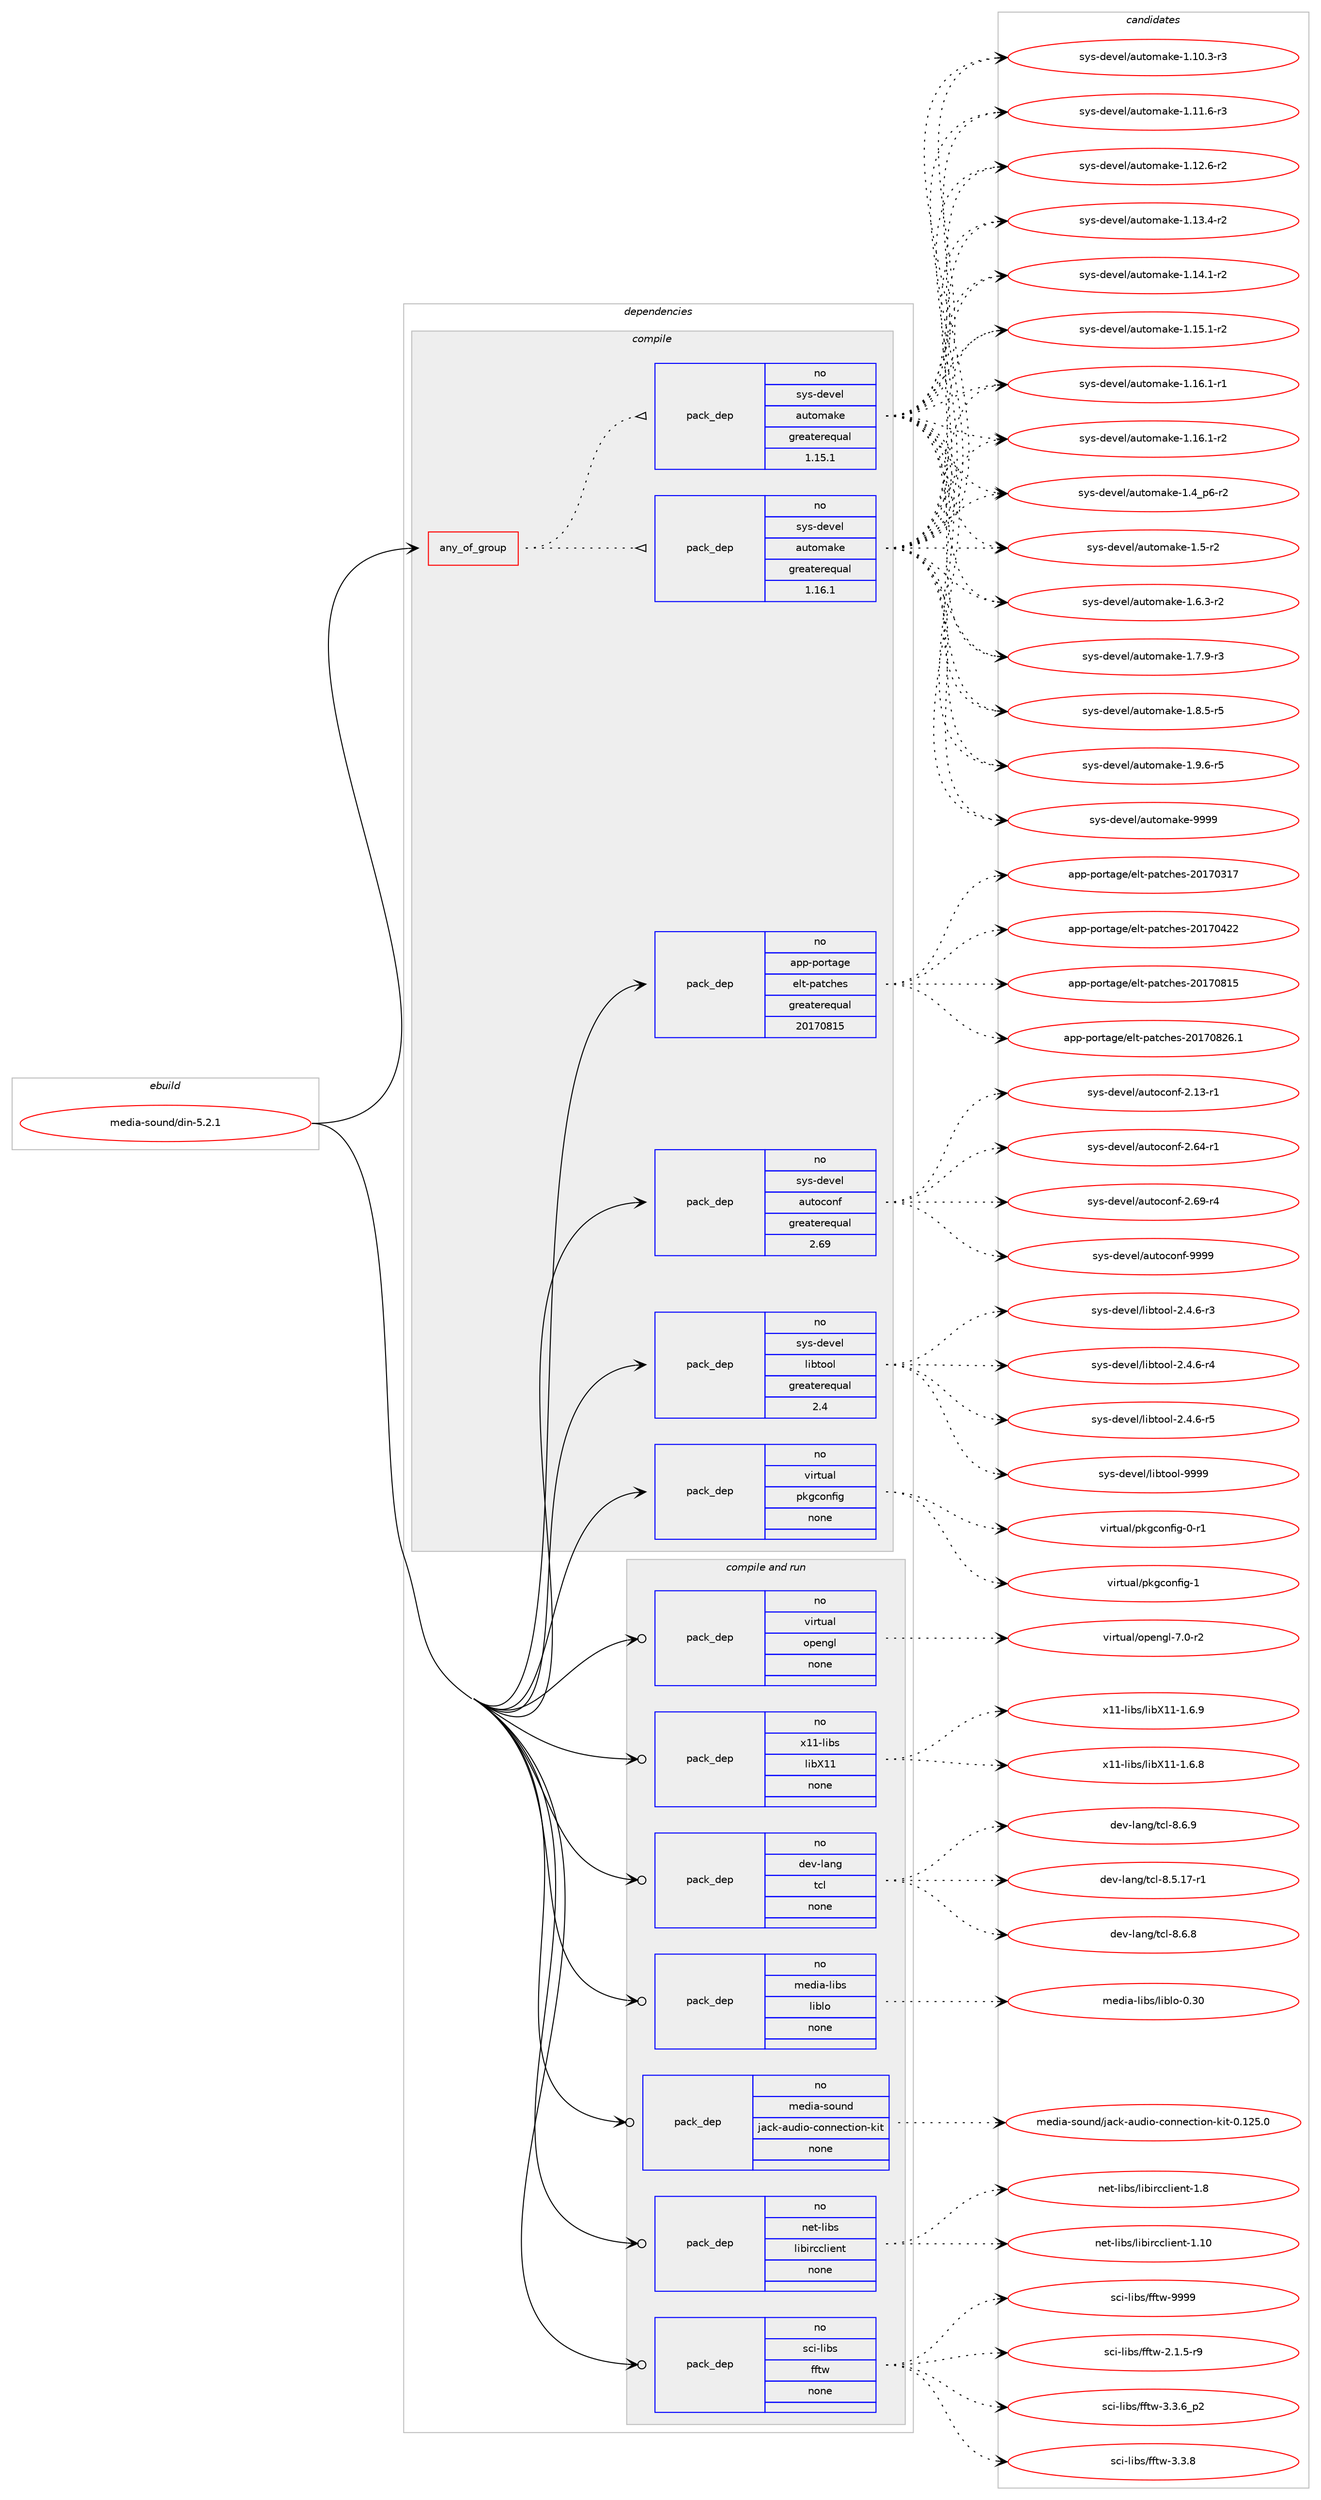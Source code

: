 digraph prolog {

# *************
# Graph options
# *************

newrank=true;
concentrate=true;
compound=true;
graph [rankdir=LR,fontname=Helvetica,fontsize=10,ranksep=1.5];#, ranksep=2.5, nodesep=0.2];
edge  [arrowhead=vee];
node  [fontname=Helvetica,fontsize=10];

# **********
# The ebuild
# **********

subgraph cluster_leftcol {
color=gray;
rank=same;
label=<<i>ebuild</i>>;
id [label="media-sound/din-5.2.1", color=red, width=4, href="../media-sound/din-5.2.1.svg"];
}

# ****************
# The dependencies
# ****************

subgraph cluster_midcol {
color=gray;
label=<<i>dependencies</i>>;
subgraph cluster_compile {
fillcolor="#eeeeee";
style=filled;
label=<<i>compile</i>>;
subgraph any13498 {
dependency798384 [label=<<TABLE BORDER="0" CELLBORDER="1" CELLSPACING="0" CELLPADDING="4"><TR><TD CELLPADDING="10">any_of_group</TD></TR></TABLE>>, shape=none, color=red];subgraph pack590572 {
dependency798385 [label=<<TABLE BORDER="0" CELLBORDER="1" CELLSPACING="0" CELLPADDING="4" WIDTH="220"><TR><TD ROWSPAN="6" CELLPADDING="30">pack_dep</TD></TR><TR><TD WIDTH="110">no</TD></TR><TR><TD>sys-devel</TD></TR><TR><TD>automake</TD></TR><TR><TD>greaterequal</TD></TR><TR><TD>1.16.1</TD></TR></TABLE>>, shape=none, color=blue];
}
dependency798384:e -> dependency798385:w [weight=20,style="dotted",arrowhead="oinv"];
subgraph pack590573 {
dependency798386 [label=<<TABLE BORDER="0" CELLBORDER="1" CELLSPACING="0" CELLPADDING="4" WIDTH="220"><TR><TD ROWSPAN="6" CELLPADDING="30">pack_dep</TD></TR><TR><TD WIDTH="110">no</TD></TR><TR><TD>sys-devel</TD></TR><TR><TD>automake</TD></TR><TR><TD>greaterequal</TD></TR><TR><TD>1.15.1</TD></TR></TABLE>>, shape=none, color=blue];
}
dependency798384:e -> dependency798386:w [weight=20,style="dotted",arrowhead="oinv"];
}
id:e -> dependency798384:w [weight=20,style="solid",arrowhead="vee"];
subgraph pack590574 {
dependency798387 [label=<<TABLE BORDER="0" CELLBORDER="1" CELLSPACING="0" CELLPADDING="4" WIDTH="220"><TR><TD ROWSPAN="6" CELLPADDING="30">pack_dep</TD></TR><TR><TD WIDTH="110">no</TD></TR><TR><TD>app-portage</TD></TR><TR><TD>elt-patches</TD></TR><TR><TD>greaterequal</TD></TR><TR><TD>20170815</TD></TR></TABLE>>, shape=none, color=blue];
}
id:e -> dependency798387:w [weight=20,style="solid",arrowhead="vee"];
subgraph pack590575 {
dependency798388 [label=<<TABLE BORDER="0" CELLBORDER="1" CELLSPACING="0" CELLPADDING="4" WIDTH="220"><TR><TD ROWSPAN="6" CELLPADDING="30">pack_dep</TD></TR><TR><TD WIDTH="110">no</TD></TR><TR><TD>sys-devel</TD></TR><TR><TD>autoconf</TD></TR><TR><TD>greaterequal</TD></TR><TR><TD>2.69</TD></TR></TABLE>>, shape=none, color=blue];
}
id:e -> dependency798388:w [weight=20,style="solid",arrowhead="vee"];
subgraph pack590576 {
dependency798389 [label=<<TABLE BORDER="0" CELLBORDER="1" CELLSPACING="0" CELLPADDING="4" WIDTH="220"><TR><TD ROWSPAN="6" CELLPADDING="30">pack_dep</TD></TR><TR><TD WIDTH="110">no</TD></TR><TR><TD>sys-devel</TD></TR><TR><TD>libtool</TD></TR><TR><TD>greaterequal</TD></TR><TR><TD>2.4</TD></TR></TABLE>>, shape=none, color=blue];
}
id:e -> dependency798389:w [weight=20,style="solid",arrowhead="vee"];
subgraph pack590577 {
dependency798390 [label=<<TABLE BORDER="0" CELLBORDER="1" CELLSPACING="0" CELLPADDING="4" WIDTH="220"><TR><TD ROWSPAN="6" CELLPADDING="30">pack_dep</TD></TR><TR><TD WIDTH="110">no</TD></TR><TR><TD>virtual</TD></TR><TR><TD>pkgconfig</TD></TR><TR><TD>none</TD></TR><TR><TD></TD></TR></TABLE>>, shape=none, color=blue];
}
id:e -> dependency798390:w [weight=20,style="solid",arrowhead="vee"];
}
subgraph cluster_compileandrun {
fillcolor="#eeeeee";
style=filled;
label=<<i>compile and run</i>>;
subgraph pack590578 {
dependency798391 [label=<<TABLE BORDER="0" CELLBORDER="1" CELLSPACING="0" CELLPADDING="4" WIDTH="220"><TR><TD ROWSPAN="6" CELLPADDING="30">pack_dep</TD></TR><TR><TD WIDTH="110">no</TD></TR><TR><TD>dev-lang</TD></TR><TR><TD>tcl</TD></TR><TR><TD>none</TD></TR><TR><TD></TD></TR></TABLE>>, shape=none, color=blue];
}
id:e -> dependency798391:w [weight=20,style="solid",arrowhead="odotvee"];
subgraph pack590579 {
dependency798392 [label=<<TABLE BORDER="0" CELLBORDER="1" CELLSPACING="0" CELLPADDING="4" WIDTH="220"><TR><TD ROWSPAN="6" CELLPADDING="30">pack_dep</TD></TR><TR><TD WIDTH="110">no</TD></TR><TR><TD>media-libs</TD></TR><TR><TD>liblo</TD></TR><TR><TD>none</TD></TR><TR><TD></TD></TR></TABLE>>, shape=none, color=blue];
}
id:e -> dependency798392:w [weight=20,style="solid",arrowhead="odotvee"];
subgraph pack590580 {
dependency798393 [label=<<TABLE BORDER="0" CELLBORDER="1" CELLSPACING="0" CELLPADDING="4" WIDTH="220"><TR><TD ROWSPAN="6" CELLPADDING="30">pack_dep</TD></TR><TR><TD WIDTH="110">no</TD></TR><TR><TD>media-sound</TD></TR><TR><TD>jack-audio-connection-kit</TD></TR><TR><TD>none</TD></TR><TR><TD></TD></TR></TABLE>>, shape=none, color=blue];
}
id:e -> dependency798393:w [weight=20,style="solid",arrowhead="odotvee"];
subgraph pack590581 {
dependency798394 [label=<<TABLE BORDER="0" CELLBORDER="1" CELLSPACING="0" CELLPADDING="4" WIDTH="220"><TR><TD ROWSPAN="6" CELLPADDING="30">pack_dep</TD></TR><TR><TD WIDTH="110">no</TD></TR><TR><TD>net-libs</TD></TR><TR><TD>libircclient</TD></TR><TR><TD>none</TD></TR><TR><TD></TD></TR></TABLE>>, shape=none, color=blue];
}
id:e -> dependency798394:w [weight=20,style="solid",arrowhead="odotvee"];
subgraph pack590582 {
dependency798395 [label=<<TABLE BORDER="0" CELLBORDER="1" CELLSPACING="0" CELLPADDING="4" WIDTH="220"><TR><TD ROWSPAN="6" CELLPADDING="30">pack_dep</TD></TR><TR><TD WIDTH="110">no</TD></TR><TR><TD>sci-libs</TD></TR><TR><TD>fftw</TD></TR><TR><TD>none</TD></TR><TR><TD></TD></TR></TABLE>>, shape=none, color=blue];
}
id:e -> dependency798395:w [weight=20,style="solid",arrowhead="odotvee"];
subgraph pack590583 {
dependency798396 [label=<<TABLE BORDER="0" CELLBORDER="1" CELLSPACING="0" CELLPADDING="4" WIDTH="220"><TR><TD ROWSPAN="6" CELLPADDING="30">pack_dep</TD></TR><TR><TD WIDTH="110">no</TD></TR><TR><TD>virtual</TD></TR><TR><TD>opengl</TD></TR><TR><TD>none</TD></TR><TR><TD></TD></TR></TABLE>>, shape=none, color=blue];
}
id:e -> dependency798396:w [weight=20,style="solid",arrowhead="odotvee"];
subgraph pack590584 {
dependency798397 [label=<<TABLE BORDER="0" CELLBORDER="1" CELLSPACING="0" CELLPADDING="4" WIDTH="220"><TR><TD ROWSPAN="6" CELLPADDING="30">pack_dep</TD></TR><TR><TD WIDTH="110">no</TD></TR><TR><TD>x11-libs</TD></TR><TR><TD>libX11</TD></TR><TR><TD>none</TD></TR><TR><TD></TD></TR></TABLE>>, shape=none, color=blue];
}
id:e -> dependency798397:w [weight=20,style="solid",arrowhead="odotvee"];
}
subgraph cluster_run {
fillcolor="#eeeeee";
style=filled;
label=<<i>run</i>>;
}
}

# **************
# The candidates
# **************

subgraph cluster_choices {
rank=same;
color=gray;
label=<<i>candidates</i>>;

subgraph choice590572 {
color=black;
nodesep=1;
choice11512111545100101118101108479711711611110997107101454946494846514511451 [label="sys-devel/automake-1.10.3-r3", color=red, width=4,href="../sys-devel/automake-1.10.3-r3.svg"];
choice11512111545100101118101108479711711611110997107101454946494946544511451 [label="sys-devel/automake-1.11.6-r3", color=red, width=4,href="../sys-devel/automake-1.11.6-r3.svg"];
choice11512111545100101118101108479711711611110997107101454946495046544511450 [label="sys-devel/automake-1.12.6-r2", color=red, width=4,href="../sys-devel/automake-1.12.6-r2.svg"];
choice11512111545100101118101108479711711611110997107101454946495146524511450 [label="sys-devel/automake-1.13.4-r2", color=red, width=4,href="../sys-devel/automake-1.13.4-r2.svg"];
choice11512111545100101118101108479711711611110997107101454946495246494511450 [label="sys-devel/automake-1.14.1-r2", color=red, width=4,href="../sys-devel/automake-1.14.1-r2.svg"];
choice11512111545100101118101108479711711611110997107101454946495346494511450 [label="sys-devel/automake-1.15.1-r2", color=red, width=4,href="../sys-devel/automake-1.15.1-r2.svg"];
choice11512111545100101118101108479711711611110997107101454946495446494511449 [label="sys-devel/automake-1.16.1-r1", color=red, width=4,href="../sys-devel/automake-1.16.1-r1.svg"];
choice11512111545100101118101108479711711611110997107101454946495446494511450 [label="sys-devel/automake-1.16.1-r2", color=red, width=4,href="../sys-devel/automake-1.16.1-r2.svg"];
choice115121115451001011181011084797117116111109971071014549465295112544511450 [label="sys-devel/automake-1.4_p6-r2", color=red, width=4,href="../sys-devel/automake-1.4_p6-r2.svg"];
choice11512111545100101118101108479711711611110997107101454946534511450 [label="sys-devel/automake-1.5-r2", color=red, width=4,href="../sys-devel/automake-1.5-r2.svg"];
choice115121115451001011181011084797117116111109971071014549465446514511450 [label="sys-devel/automake-1.6.3-r2", color=red, width=4,href="../sys-devel/automake-1.6.3-r2.svg"];
choice115121115451001011181011084797117116111109971071014549465546574511451 [label="sys-devel/automake-1.7.9-r3", color=red, width=4,href="../sys-devel/automake-1.7.9-r3.svg"];
choice115121115451001011181011084797117116111109971071014549465646534511453 [label="sys-devel/automake-1.8.5-r5", color=red, width=4,href="../sys-devel/automake-1.8.5-r5.svg"];
choice115121115451001011181011084797117116111109971071014549465746544511453 [label="sys-devel/automake-1.9.6-r5", color=red, width=4,href="../sys-devel/automake-1.9.6-r5.svg"];
choice115121115451001011181011084797117116111109971071014557575757 [label="sys-devel/automake-9999", color=red, width=4,href="../sys-devel/automake-9999.svg"];
dependency798385:e -> choice11512111545100101118101108479711711611110997107101454946494846514511451:w [style=dotted,weight="100"];
dependency798385:e -> choice11512111545100101118101108479711711611110997107101454946494946544511451:w [style=dotted,weight="100"];
dependency798385:e -> choice11512111545100101118101108479711711611110997107101454946495046544511450:w [style=dotted,weight="100"];
dependency798385:e -> choice11512111545100101118101108479711711611110997107101454946495146524511450:w [style=dotted,weight="100"];
dependency798385:e -> choice11512111545100101118101108479711711611110997107101454946495246494511450:w [style=dotted,weight="100"];
dependency798385:e -> choice11512111545100101118101108479711711611110997107101454946495346494511450:w [style=dotted,weight="100"];
dependency798385:e -> choice11512111545100101118101108479711711611110997107101454946495446494511449:w [style=dotted,weight="100"];
dependency798385:e -> choice11512111545100101118101108479711711611110997107101454946495446494511450:w [style=dotted,weight="100"];
dependency798385:e -> choice115121115451001011181011084797117116111109971071014549465295112544511450:w [style=dotted,weight="100"];
dependency798385:e -> choice11512111545100101118101108479711711611110997107101454946534511450:w [style=dotted,weight="100"];
dependency798385:e -> choice115121115451001011181011084797117116111109971071014549465446514511450:w [style=dotted,weight="100"];
dependency798385:e -> choice115121115451001011181011084797117116111109971071014549465546574511451:w [style=dotted,weight="100"];
dependency798385:e -> choice115121115451001011181011084797117116111109971071014549465646534511453:w [style=dotted,weight="100"];
dependency798385:e -> choice115121115451001011181011084797117116111109971071014549465746544511453:w [style=dotted,weight="100"];
dependency798385:e -> choice115121115451001011181011084797117116111109971071014557575757:w [style=dotted,weight="100"];
}
subgraph choice590573 {
color=black;
nodesep=1;
choice11512111545100101118101108479711711611110997107101454946494846514511451 [label="sys-devel/automake-1.10.3-r3", color=red, width=4,href="../sys-devel/automake-1.10.3-r3.svg"];
choice11512111545100101118101108479711711611110997107101454946494946544511451 [label="sys-devel/automake-1.11.6-r3", color=red, width=4,href="../sys-devel/automake-1.11.6-r3.svg"];
choice11512111545100101118101108479711711611110997107101454946495046544511450 [label="sys-devel/automake-1.12.6-r2", color=red, width=4,href="../sys-devel/automake-1.12.6-r2.svg"];
choice11512111545100101118101108479711711611110997107101454946495146524511450 [label="sys-devel/automake-1.13.4-r2", color=red, width=4,href="../sys-devel/automake-1.13.4-r2.svg"];
choice11512111545100101118101108479711711611110997107101454946495246494511450 [label="sys-devel/automake-1.14.1-r2", color=red, width=4,href="../sys-devel/automake-1.14.1-r2.svg"];
choice11512111545100101118101108479711711611110997107101454946495346494511450 [label="sys-devel/automake-1.15.1-r2", color=red, width=4,href="../sys-devel/automake-1.15.1-r2.svg"];
choice11512111545100101118101108479711711611110997107101454946495446494511449 [label="sys-devel/automake-1.16.1-r1", color=red, width=4,href="../sys-devel/automake-1.16.1-r1.svg"];
choice11512111545100101118101108479711711611110997107101454946495446494511450 [label="sys-devel/automake-1.16.1-r2", color=red, width=4,href="../sys-devel/automake-1.16.1-r2.svg"];
choice115121115451001011181011084797117116111109971071014549465295112544511450 [label="sys-devel/automake-1.4_p6-r2", color=red, width=4,href="../sys-devel/automake-1.4_p6-r2.svg"];
choice11512111545100101118101108479711711611110997107101454946534511450 [label="sys-devel/automake-1.5-r2", color=red, width=4,href="../sys-devel/automake-1.5-r2.svg"];
choice115121115451001011181011084797117116111109971071014549465446514511450 [label="sys-devel/automake-1.6.3-r2", color=red, width=4,href="../sys-devel/automake-1.6.3-r2.svg"];
choice115121115451001011181011084797117116111109971071014549465546574511451 [label="sys-devel/automake-1.7.9-r3", color=red, width=4,href="../sys-devel/automake-1.7.9-r3.svg"];
choice115121115451001011181011084797117116111109971071014549465646534511453 [label="sys-devel/automake-1.8.5-r5", color=red, width=4,href="../sys-devel/automake-1.8.5-r5.svg"];
choice115121115451001011181011084797117116111109971071014549465746544511453 [label="sys-devel/automake-1.9.6-r5", color=red, width=4,href="../sys-devel/automake-1.9.6-r5.svg"];
choice115121115451001011181011084797117116111109971071014557575757 [label="sys-devel/automake-9999", color=red, width=4,href="../sys-devel/automake-9999.svg"];
dependency798386:e -> choice11512111545100101118101108479711711611110997107101454946494846514511451:w [style=dotted,weight="100"];
dependency798386:e -> choice11512111545100101118101108479711711611110997107101454946494946544511451:w [style=dotted,weight="100"];
dependency798386:e -> choice11512111545100101118101108479711711611110997107101454946495046544511450:w [style=dotted,weight="100"];
dependency798386:e -> choice11512111545100101118101108479711711611110997107101454946495146524511450:w [style=dotted,weight="100"];
dependency798386:e -> choice11512111545100101118101108479711711611110997107101454946495246494511450:w [style=dotted,weight="100"];
dependency798386:e -> choice11512111545100101118101108479711711611110997107101454946495346494511450:w [style=dotted,weight="100"];
dependency798386:e -> choice11512111545100101118101108479711711611110997107101454946495446494511449:w [style=dotted,weight="100"];
dependency798386:e -> choice11512111545100101118101108479711711611110997107101454946495446494511450:w [style=dotted,weight="100"];
dependency798386:e -> choice115121115451001011181011084797117116111109971071014549465295112544511450:w [style=dotted,weight="100"];
dependency798386:e -> choice11512111545100101118101108479711711611110997107101454946534511450:w [style=dotted,weight="100"];
dependency798386:e -> choice115121115451001011181011084797117116111109971071014549465446514511450:w [style=dotted,weight="100"];
dependency798386:e -> choice115121115451001011181011084797117116111109971071014549465546574511451:w [style=dotted,weight="100"];
dependency798386:e -> choice115121115451001011181011084797117116111109971071014549465646534511453:w [style=dotted,weight="100"];
dependency798386:e -> choice115121115451001011181011084797117116111109971071014549465746544511453:w [style=dotted,weight="100"];
dependency798386:e -> choice115121115451001011181011084797117116111109971071014557575757:w [style=dotted,weight="100"];
}
subgraph choice590574 {
color=black;
nodesep=1;
choice97112112451121111141169710310147101108116451129711699104101115455048495548514955 [label="app-portage/elt-patches-20170317", color=red, width=4,href="../app-portage/elt-patches-20170317.svg"];
choice97112112451121111141169710310147101108116451129711699104101115455048495548525050 [label="app-portage/elt-patches-20170422", color=red, width=4,href="../app-portage/elt-patches-20170422.svg"];
choice97112112451121111141169710310147101108116451129711699104101115455048495548564953 [label="app-portage/elt-patches-20170815", color=red, width=4,href="../app-portage/elt-patches-20170815.svg"];
choice971121124511211111411697103101471011081164511297116991041011154550484955485650544649 [label="app-portage/elt-patches-20170826.1", color=red, width=4,href="../app-portage/elt-patches-20170826.1.svg"];
dependency798387:e -> choice97112112451121111141169710310147101108116451129711699104101115455048495548514955:w [style=dotted,weight="100"];
dependency798387:e -> choice97112112451121111141169710310147101108116451129711699104101115455048495548525050:w [style=dotted,weight="100"];
dependency798387:e -> choice97112112451121111141169710310147101108116451129711699104101115455048495548564953:w [style=dotted,weight="100"];
dependency798387:e -> choice971121124511211111411697103101471011081164511297116991041011154550484955485650544649:w [style=dotted,weight="100"];
}
subgraph choice590575 {
color=black;
nodesep=1;
choice1151211154510010111810110847971171161119911111010245504649514511449 [label="sys-devel/autoconf-2.13-r1", color=red, width=4,href="../sys-devel/autoconf-2.13-r1.svg"];
choice1151211154510010111810110847971171161119911111010245504654524511449 [label="sys-devel/autoconf-2.64-r1", color=red, width=4,href="../sys-devel/autoconf-2.64-r1.svg"];
choice1151211154510010111810110847971171161119911111010245504654574511452 [label="sys-devel/autoconf-2.69-r4", color=red, width=4,href="../sys-devel/autoconf-2.69-r4.svg"];
choice115121115451001011181011084797117116111991111101024557575757 [label="sys-devel/autoconf-9999", color=red, width=4,href="../sys-devel/autoconf-9999.svg"];
dependency798388:e -> choice1151211154510010111810110847971171161119911111010245504649514511449:w [style=dotted,weight="100"];
dependency798388:e -> choice1151211154510010111810110847971171161119911111010245504654524511449:w [style=dotted,weight="100"];
dependency798388:e -> choice1151211154510010111810110847971171161119911111010245504654574511452:w [style=dotted,weight="100"];
dependency798388:e -> choice115121115451001011181011084797117116111991111101024557575757:w [style=dotted,weight="100"];
}
subgraph choice590576 {
color=black;
nodesep=1;
choice1151211154510010111810110847108105981161111111084550465246544511451 [label="sys-devel/libtool-2.4.6-r3", color=red, width=4,href="../sys-devel/libtool-2.4.6-r3.svg"];
choice1151211154510010111810110847108105981161111111084550465246544511452 [label="sys-devel/libtool-2.4.6-r4", color=red, width=4,href="../sys-devel/libtool-2.4.6-r4.svg"];
choice1151211154510010111810110847108105981161111111084550465246544511453 [label="sys-devel/libtool-2.4.6-r5", color=red, width=4,href="../sys-devel/libtool-2.4.6-r5.svg"];
choice1151211154510010111810110847108105981161111111084557575757 [label="sys-devel/libtool-9999", color=red, width=4,href="../sys-devel/libtool-9999.svg"];
dependency798389:e -> choice1151211154510010111810110847108105981161111111084550465246544511451:w [style=dotted,weight="100"];
dependency798389:e -> choice1151211154510010111810110847108105981161111111084550465246544511452:w [style=dotted,weight="100"];
dependency798389:e -> choice1151211154510010111810110847108105981161111111084550465246544511453:w [style=dotted,weight="100"];
dependency798389:e -> choice1151211154510010111810110847108105981161111111084557575757:w [style=dotted,weight="100"];
}
subgraph choice590577 {
color=black;
nodesep=1;
choice11810511411611797108471121071039911111010210510345484511449 [label="virtual/pkgconfig-0-r1", color=red, width=4,href="../virtual/pkgconfig-0-r1.svg"];
choice1181051141161179710847112107103991111101021051034549 [label="virtual/pkgconfig-1", color=red, width=4,href="../virtual/pkgconfig-1.svg"];
dependency798390:e -> choice11810511411611797108471121071039911111010210510345484511449:w [style=dotted,weight="100"];
dependency798390:e -> choice1181051141161179710847112107103991111101021051034549:w [style=dotted,weight="100"];
}
subgraph choice590578 {
color=black;
nodesep=1;
choice10010111845108971101034711699108455646534649554511449 [label="dev-lang/tcl-8.5.17-r1", color=red, width=4,href="../dev-lang/tcl-8.5.17-r1.svg"];
choice10010111845108971101034711699108455646544656 [label="dev-lang/tcl-8.6.8", color=red, width=4,href="../dev-lang/tcl-8.6.8.svg"];
choice10010111845108971101034711699108455646544657 [label="dev-lang/tcl-8.6.9", color=red, width=4,href="../dev-lang/tcl-8.6.9.svg"];
dependency798391:e -> choice10010111845108971101034711699108455646534649554511449:w [style=dotted,weight="100"];
dependency798391:e -> choice10010111845108971101034711699108455646544656:w [style=dotted,weight="100"];
dependency798391:e -> choice10010111845108971101034711699108455646544657:w [style=dotted,weight="100"];
}
subgraph choice590579 {
color=black;
nodesep=1;
choice10910110010597451081059811547108105981081114548465148 [label="media-libs/liblo-0.30", color=red, width=4,href="../media-libs/liblo-0.30.svg"];
dependency798392:e -> choice10910110010597451081059811547108105981081114548465148:w [style=dotted,weight="100"];
}
subgraph choice590580 {
color=black;
nodesep=1;
choice10910110010597451151111171101004710697991074597117100105111459911111011010199116105111110451071051164548464950534648 [label="media-sound/jack-audio-connection-kit-0.125.0", color=red, width=4,href="../media-sound/jack-audio-connection-kit-0.125.0.svg"];
dependency798393:e -> choice10910110010597451151111171101004710697991074597117100105111459911111011010199116105111110451071051164548464950534648:w [style=dotted,weight="100"];
}
subgraph choice590581 {
color=black;
nodesep=1;
choice1101011164510810598115471081059810511499991081051011101164549464948 [label="net-libs/libircclient-1.10", color=red, width=4,href="../net-libs/libircclient-1.10.svg"];
choice11010111645108105981154710810598105114999910810510111011645494656 [label="net-libs/libircclient-1.8", color=red, width=4,href="../net-libs/libircclient-1.8.svg"];
dependency798394:e -> choice1101011164510810598115471081059810511499991081051011101164549464948:w [style=dotted,weight="100"];
dependency798394:e -> choice11010111645108105981154710810598105114999910810510111011645494656:w [style=dotted,weight="100"];
}
subgraph choice590582 {
color=black;
nodesep=1;
choice115991054510810598115471021021161194550464946534511457 [label="sci-libs/fftw-2.1.5-r9", color=red, width=4,href="../sci-libs/fftw-2.1.5-r9.svg"];
choice115991054510810598115471021021161194551465146549511250 [label="sci-libs/fftw-3.3.6_p2", color=red, width=4,href="../sci-libs/fftw-3.3.6_p2.svg"];
choice11599105451081059811547102102116119455146514656 [label="sci-libs/fftw-3.3.8", color=red, width=4,href="../sci-libs/fftw-3.3.8.svg"];
choice115991054510810598115471021021161194557575757 [label="sci-libs/fftw-9999", color=red, width=4,href="../sci-libs/fftw-9999.svg"];
dependency798395:e -> choice115991054510810598115471021021161194550464946534511457:w [style=dotted,weight="100"];
dependency798395:e -> choice115991054510810598115471021021161194551465146549511250:w [style=dotted,weight="100"];
dependency798395:e -> choice11599105451081059811547102102116119455146514656:w [style=dotted,weight="100"];
dependency798395:e -> choice115991054510810598115471021021161194557575757:w [style=dotted,weight="100"];
}
subgraph choice590583 {
color=black;
nodesep=1;
choice1181051141161179710847111112101110103108455546484511450 [label="virtual/opengl-7.0-r2", color=red, width=4,href="../virtual/opengl-7.0-r2.svg"];
dependency798396:e -> choice1181051141161179710847111112101110103108455546484511450:w [style=dotted,weight="100"];
}
subgraph choice590584 {
color=black;
nodesep=1;
choice120494945108105981154710810598884949454946544656 [label="x11-libs/libX11-1.6.8", color=red, width=4,href="../x11-libs/libX11-1.6.8.svg"];
choice120494945108105981154710810598884949454946544657 [label="x11-libs/libX11-1.6.9", color=red, width=4,href="../x11-libs/libX11-1.6.9.svg"];
dependency798397:e -> choice120494945108105981154710810598884949454946544656:w [style=dotted,weight="100"];
dependency798397:e -> choice120494945108105981154710810598884949454946544657:w [style=dotted,weight="100"];
}
}

}
